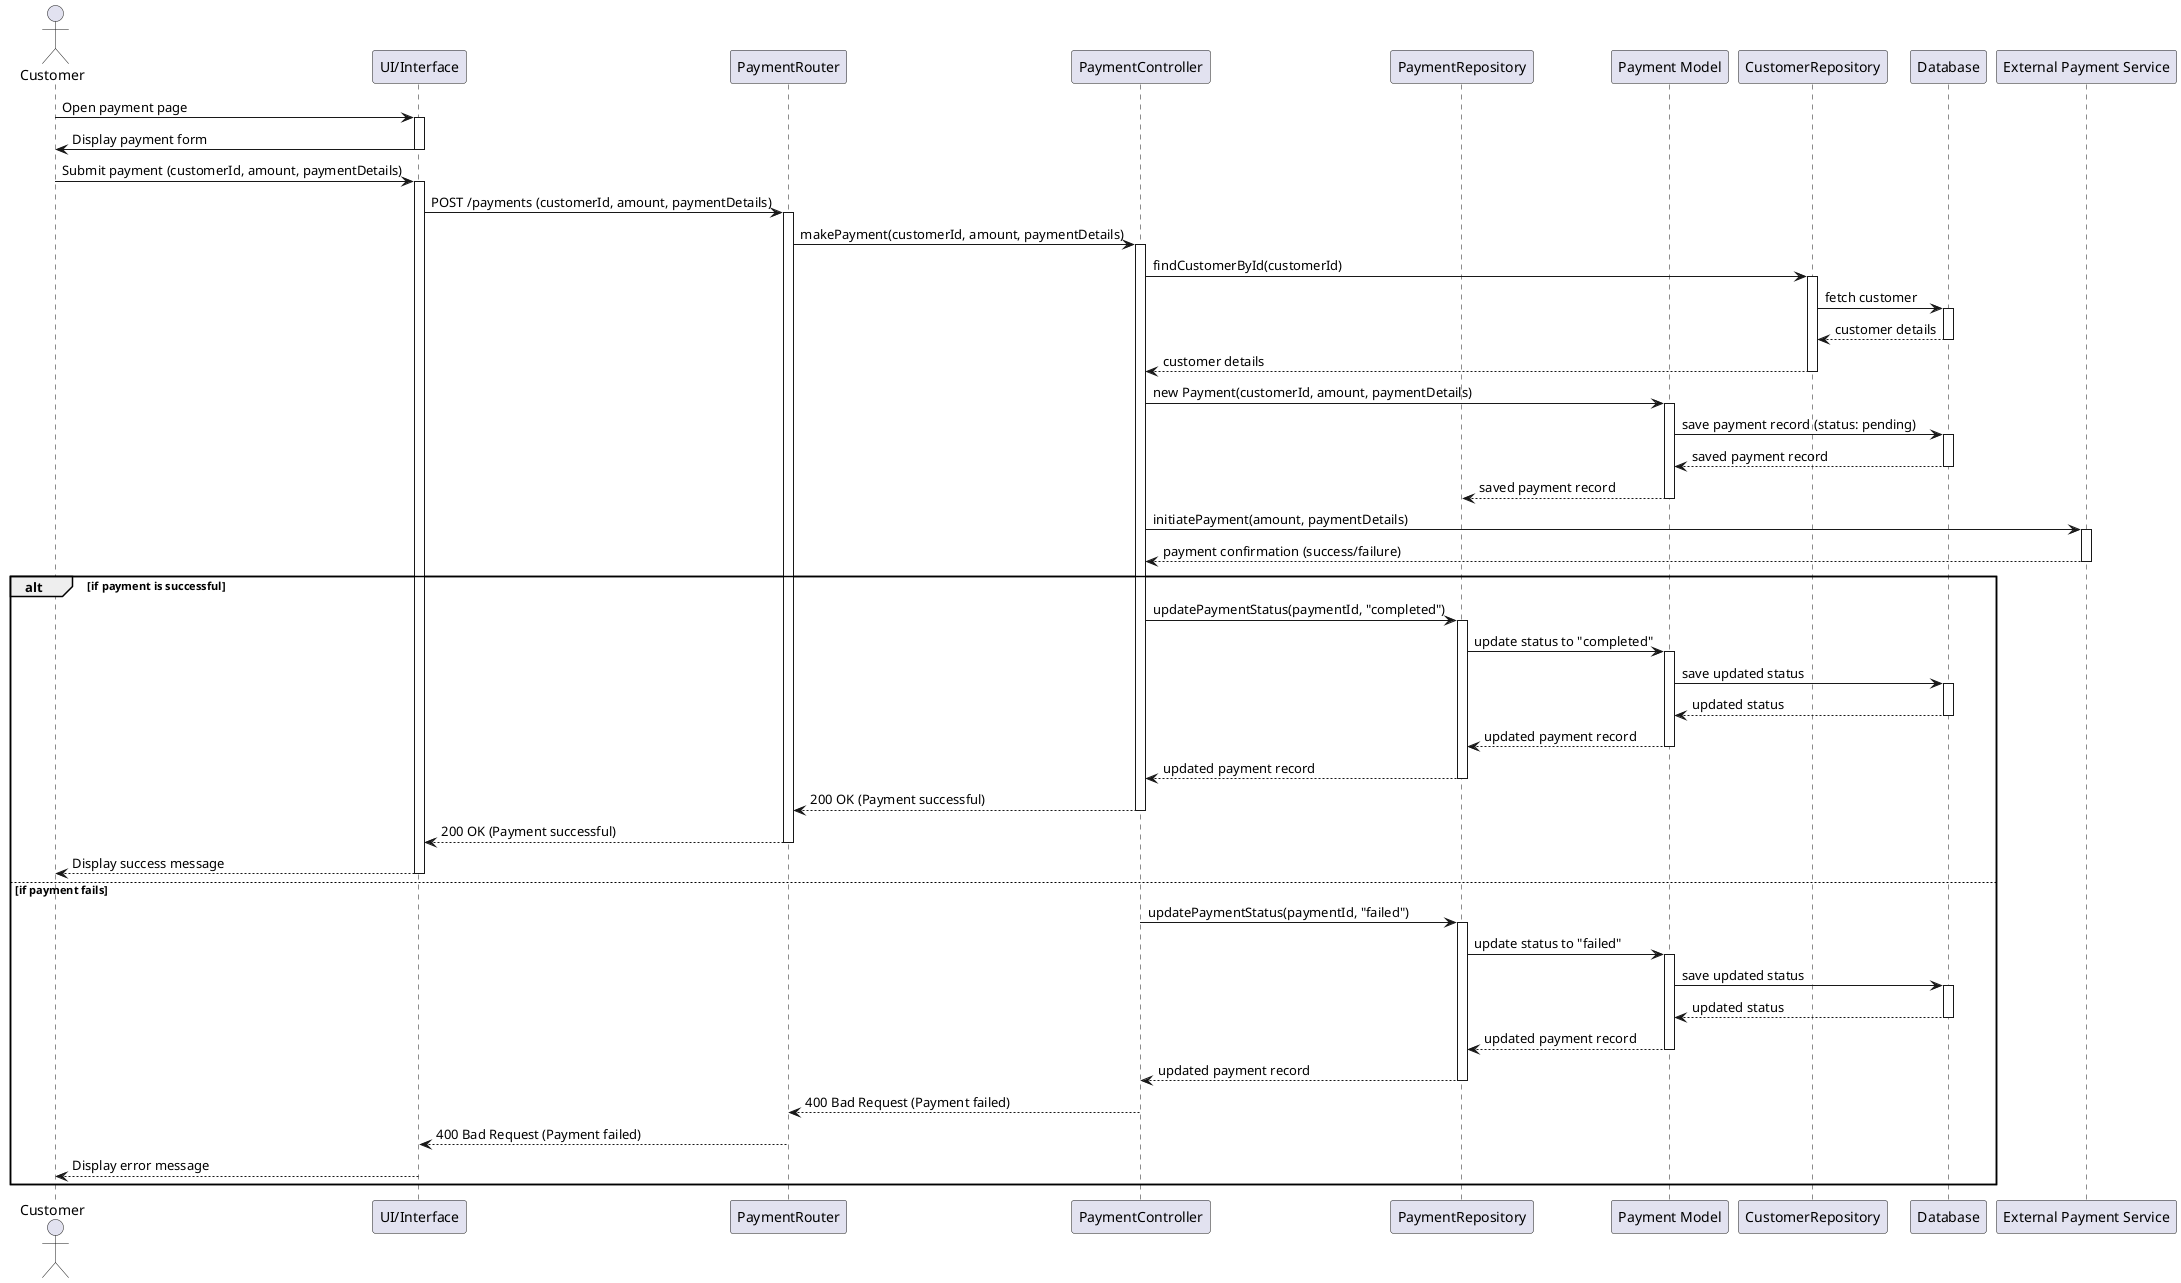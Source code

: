 @startuml
actor Customer
participant "UI/Interface" as UI
participant "PaymentRouter" as Router
participant "PaymentController" as Controller
participant "PaymentRepository" as Repository
participant "Payment Model" as PaymentModel
participant "CustomerRepository" as CustomerRepo
participant "Database" as DB
participant "External Payment Service" as PaymentService

Customer -> UI: Open payment page
activate UI
UI -> Customer: Display payment form
deactivate UI

Customer -> UI: Submit payment (customerId, amount, paymentDetails)
activate UI
UI -> Router: POST /payments (customerId, amount, paymentDetails)
activate Router
Router -> Controller: makePayment(customerId, amount, paymentDetails)
activate Controller

Controller -> CustomerRepo: findCustomerById(customerId)
activate CustomerRepo
CustomerRepo -> DB: fetch customer
activate DB
DB --> CustomerRepo: customer details
deactivate DB
CustomerRepo --> Controller: customer details
deactivate CustomerRepo

Controller -> PaymentModel: new Payment(customerId, amount, paymentDetails)
activate PaymentModel
PaymentModel -> DB: save payment record (status: pending)
activate DB
DB --> PaymentModel: saved payment record
deactivate DB
PaymentModel --> Repository: saved payment record
deactivate PaymentModel

Controller -> PaymentService: initiatePayment(amount, paymentDetails)
activate PaymentService
PaymentService --> Controller: payment confirmation (success/failure)
deactivate PaymentService

alt if payment is successful
    Controller -> Repository: updatePaymentStatus(paymentId, "completed")
    activate Repository
    Repository -> PaymentModel: update status to "completed"
    activate PaymentModel
    PaymentModel -> DB: save updated status
    activate DB
    DB --> PaymentModel: updated status
    deactivate DB
    PaymentModel --> Repository: updated payment record
    deactivate PaymentModel
    Repository --> Controller: updated payment record
    deactivate Repository
    Controller --> Router: 200 OK (Payment successful)
    deactivate Controller
    Router --> UI: 200 OK (Payment successful)
    deactivate Router
    UI --> Customer: Display success message
    deactivate UI
else if payment fails
    Controller -> Repository: updatePaymentStatus(paymentId, "failed")
    activate Repository
    Repository -> PaymentModel: update status to "failed"
    activate PaymentModel
    PaymentModel -> DB: save updated status
    activate DB
    DB --> PaymentModel: updated status
    deactivate DB
    PaymentModel --> Repository: updated payment record
    deactivate PaymentModel
    Repository --> Controller: updated payment record
    deactivate Repository
    Controller --> Router: 400 Bad Request (Payment failed)
    deactivate Controller
    Router --> UI: 400 Bad Request (Payment failed)
    deactivate Router
    UI --> Customer: Display error message
    deactivate UI
end
@enduml
